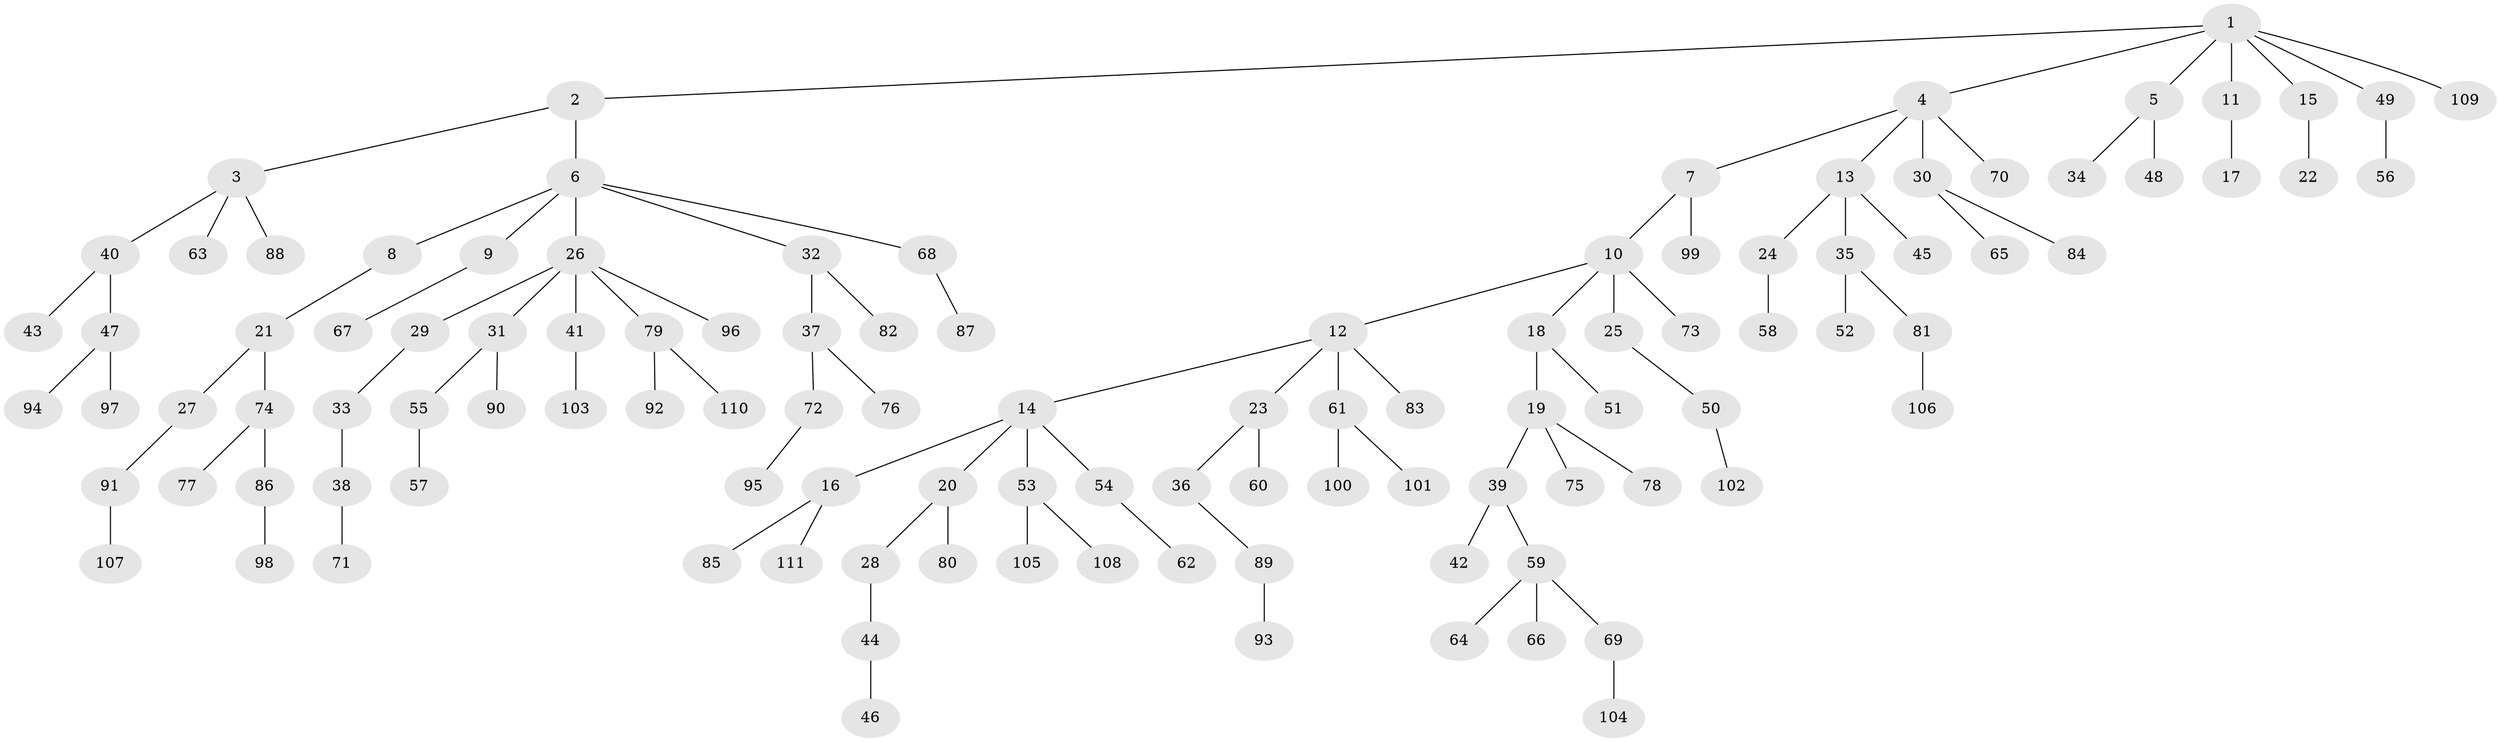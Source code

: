 // Generated by graph-tools (version 1.1) at 2025/11/02/27/25 16:11:25]
// undirected, 111 vertices, 110 edges
graph export_dot {
graph [start="1"]
  node [color=gray90,style=filled];
  1;
  2;
  3;
  4;
  5;
  6;
  7;
  8;
  9;
  10;
  11;
  12;
  13;
  14;
  15;
  16;
  17;
  18;
  19;
  20;
  21;
  22;
  23;
  24;
  25;
  26;
  27;
  28;
  29;
  30;
  31;
  32;
  33;
  34;
  35;
  36;
  37;
  38;
  39;
  40;
  41;
  42;
  43;
  44;
  45;
  46;
  47;
  48;
  49;
  50;
  51;
  52;
  53;
  54;
  55;
  56;
  57;
  58;
  59;
  60;
  61;
  62;
  63;
  64;
  65;
  66;
  67;
  68;
  69;
  70;
  71;
  72;
  73;
  74;
  75;
  76;
  77;
  78;
  79;
  80;
  81;
  82;
  83;
  84;
  85;
  86;
  87;
  88;
  89;
  90;
  91;
  92;
  93;
  94;
  95;
  96;
  97;
  98;
  99;
  100;
  101;
  102;
  103;
  104;
  105;
  106;
  107;
  108;
  109;
  110;
  111;
  1 -- 2;
  1 -- 4;
  1 -- 5;
  1 -- 11;
  1 -- 15;
  1 -- 49;
  1 -- 109;
  2 -- 3;
  2 -- 6;
  3 -- 40;
  3 -- 63;
  3 -- 88;
  4 -- 7;
  4 -- 13;
  4 -- 30;
  4 -- 70;
  5 -- 34;
  5 -- 48;
  6 -- 8;
  6 -- 9;
  6 -- 26;
  6 -- 32;
  6 -- 68;
  7 -- 10;
  7 -- 99;
  8 -- 21;
  9 -- 67;
  10 -- 12;
  10 -- 18;
  10 -- 25;
  10 -- 73;
  11 -- 17;
  12 -- 14;
  12 -- 23;
  12 -- 61;
  12 -- 83;
  13 -- 24;
  13 -- 35;
  13 -- 45;
  14 -- 16;
  14 -- 20;
  14 -- 53;
  14 -- 54;
  15 -- 22;
  16 -- 85;
  16 -- 111;
  18 -- 19;
  18 -- 51;
  19 -- 39;
  19 -- 75;
  19 -- 78;
  20 -- 28;
  20 -- 80;
  21 -- 27;
  21 -- 74;
  23 -- 36;
  23 -- 60;
  24 -- 58;
  25 -- 50;
  26 -- 29;
  26 -- 31;
  26 -- 41;
  26 -- 79;
  26 -- 96;
  27 -- 91;
  28 -- 44;
  29 -- 33;
  30 -- 65;
  30 -- 84;
  31 -- 55;
  31 -- 90;
  32 -- 37;
  32 -- 82;
  33 -- 38;
  35 -- 52;
  35 -- 81;
  36 -- 89;
  37 -- 72;
  37 -- 76;
  38 -- 71;
  39 -- 42;
  39 -- 59;
  40 -- 43;
  40 -- 47;
  41 -- 103;
  44 -- 46;
  47 -- 94;
  47 -- 97;
  49 -- 56;
  50 -- 102;
  53 -- 105;
  53 -- 108;
  54 -- 62;
  55 -- 57;
  59 -- 64;
  59 -- 66;
  59 -- 69;
  61 -- 100;
  61 -- 101;
  68 -- 87;
  69 -- 104;
  72 -- 95;
  74 -- 77;
  74 -- 86;
  79 -- 92;
  79 -- 110;
  81 -- 106;
  86 -- 98;
  89 -- 93;
  91 -- 107;
}
